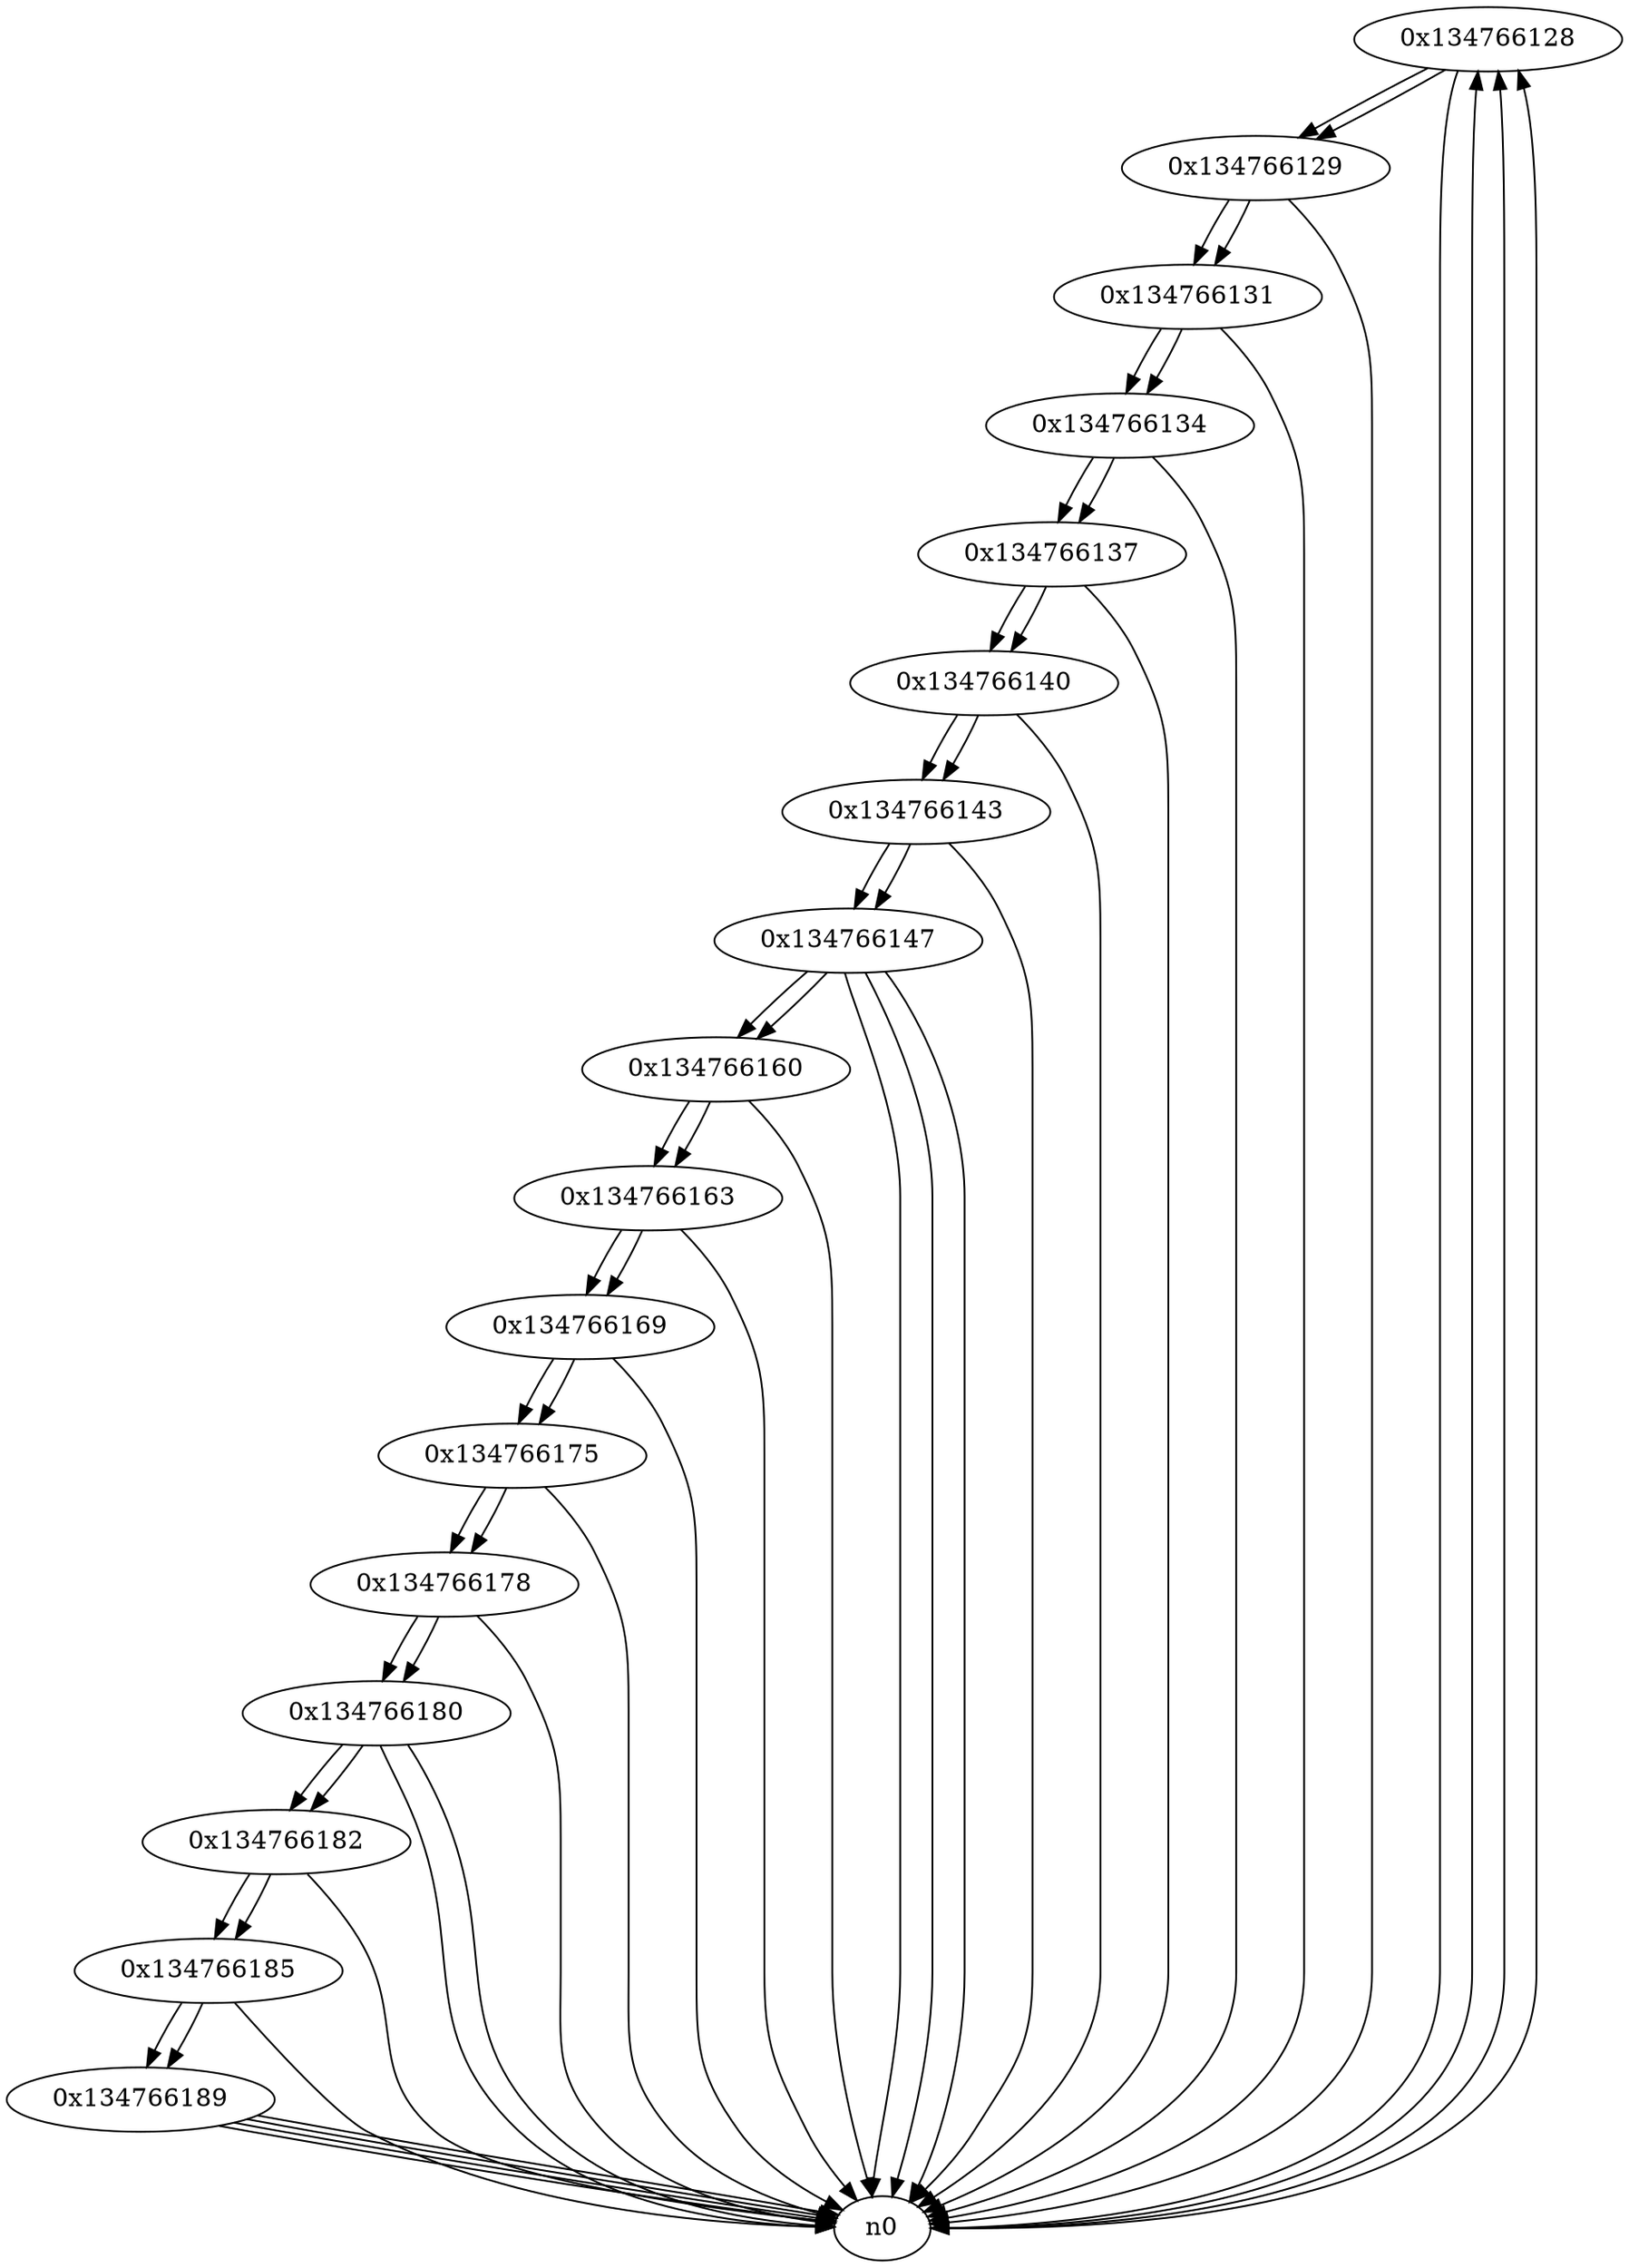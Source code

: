 digraph G{
/* nodes */
  n1 [label="0x134766128"]
  n2 [label="0x134766129"]
  n3 [label="0x134766131"]
  n4 [label="0x134766134"]
  n5 [label="0x134766137"]
  n6 [label="0x134766140"]
  n7 [label="0x134766143"]
  n8 [label="0x134766147"]
  n9 [label="0x134766160"]
  n10 [label="0x134766163"]
  n11 [label="0x134766169"]
  n12 [label="0x134766175"]
  n13 [label="0x134766178"]
  n14 [label="0x134766180"]
  n15 [label="0x134766182"]
  n16 [label="0x134766185"]
  n17 [label="0x134766189"]
/* edges */
n1 -> n2;
n1 -> n0;
n0 -> n1;
n0 -> n1;
n0 -> n1;
n2 -> n3;
n2 -> n0;
n1 -> n2;
n3 -> n4;
n3 -> n0;
n2 -> n3;
n4 -> n5;
n4 -> n0;
n3 -> n4;
n5 -> n6;
n5 -> n0;
n4 -> n5;
n6 -> n7;
n6 -> n0;
n5 -> n6;
n7 -> n8;
n7 -> n0;
n6 -> n7;
n8 -> n9;
n8 -> n0;
n8 -> n0;
n8 -> n0;
n7 -> n8;
n9 -> n10;
n9 -> n0;
n8 -> n9;
n10 -> n11;
n10 -> n0;
n9 -> n10;
n11 -> n12;
n11 -> n0;
n10 -> n11;
n12 -> n13;
n12 -> n0;
n11 -> n12;
n13 -> n14;
n13 -> n0;
n12 -> n13;
n14 -> n0;
n14 -> n15;
n14 -> n0;
n13 -> n14;
n15 -> n16;
n15 -> n0;
n14 -> n15;
n16 -> n17;
n16 -> n0;
n15 -> n16;
n17 -> n0;
n17 -> n0;
n17 -> n0;
n17 -> n0;
n16 -> n17;
}
